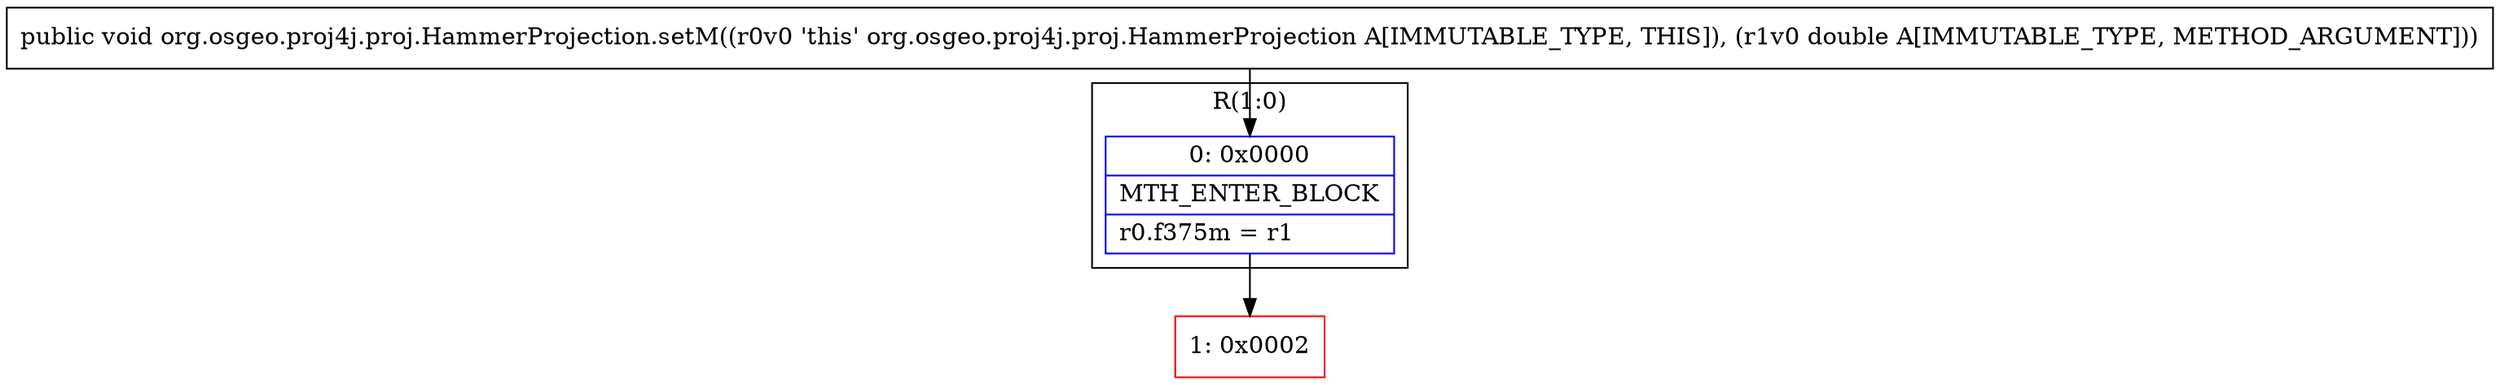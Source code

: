 digraph "CFG fororg.osgeo.proj4j.proj.HammerProjection.setM(D)V" {
subgraph cluster_Region_1291399416 {
label = "R(1:0)";
node [shape=record,color=blue];
Node_0 [shape=record,label="{0\:\ 0x0000|MTH_ENTER_BLOCK\l|r0.f375m = r1\l}"];
}
Node_1 [shape=record,color=red,label="{1\:\ 0x0002}"];
MethodNode[shape=record,label="{public void org.osgeo.proj4j.proj.HammerProjection.setM((r0v0 'this' org.osgeo.proj4j.proj.HammerProjection A[IMMUTABLE_TYPE, THIS]), (r1v0 double A[IMMUTABLE_TYPE, METHOD_ARGUMENT])) }"];
MethodNode -> Node_0;
Node_0 -> Node_1;
}

